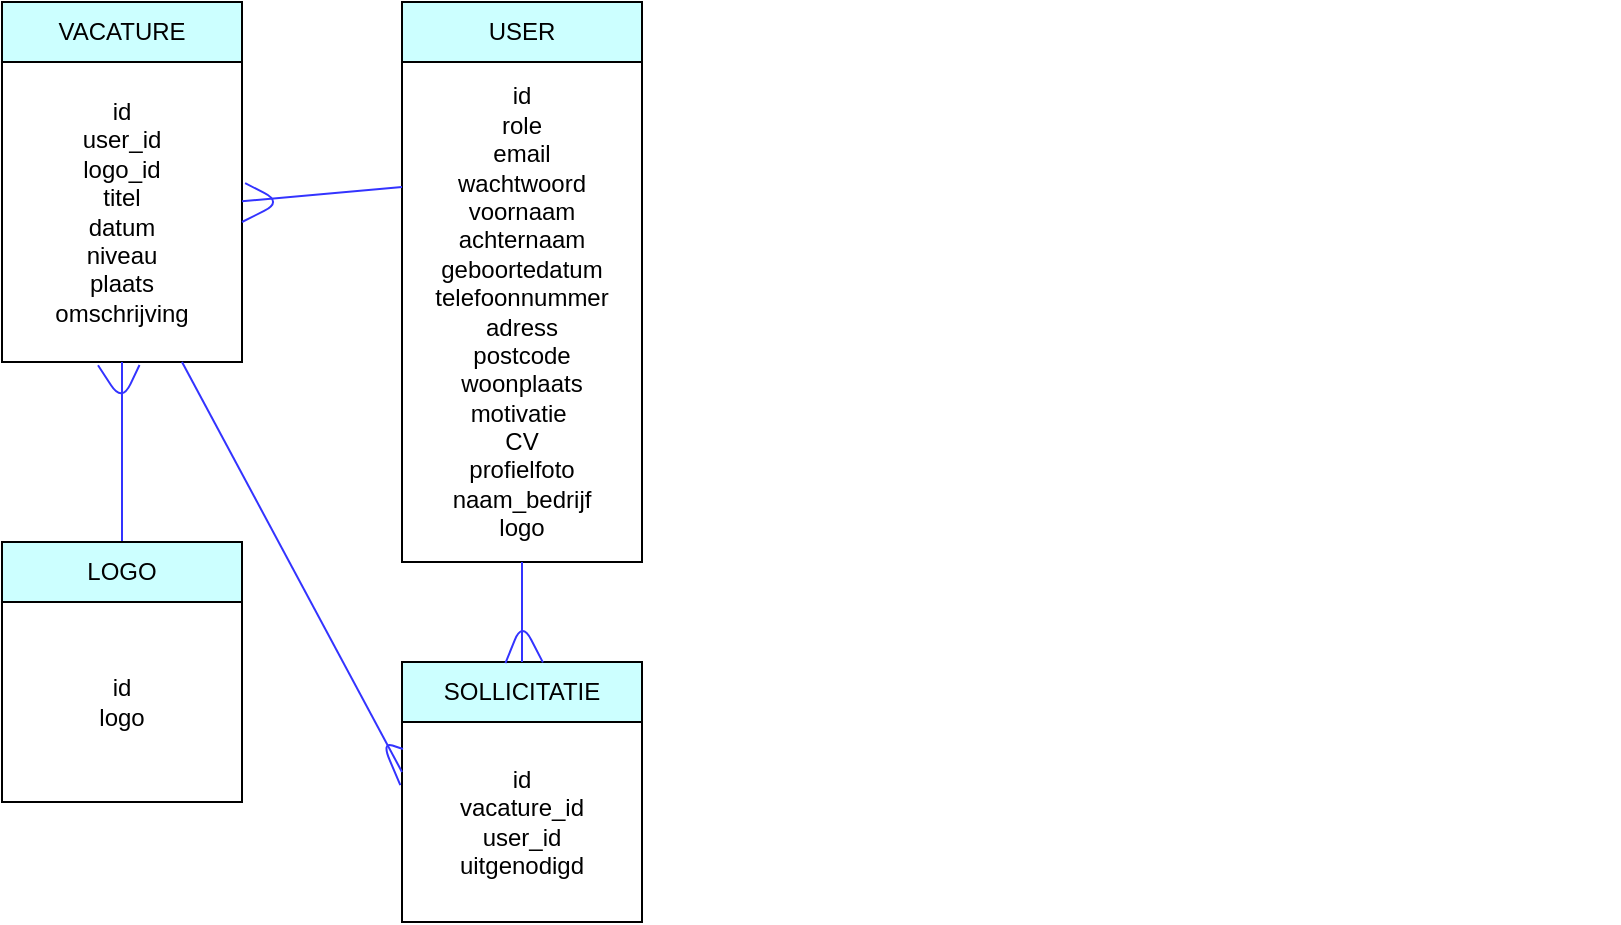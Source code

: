 <mxfile>
    <diagram id="swatAk5gQJxMhcXhR5sl" name="Page-1">
        <mxGraphModel dx="816" dy="424" grid="1" gridSize="10" guides="1" tooltips="1" connect="1" arrows="1" fold="1" page="1" pageScale="1" pageWidth="850" pageHeight="1100" math="0" shadow="0">
            <root>
                <mxCell id="0"/>
                <mxCell id="1" parent="0"/>
                <mxCell id="2" value="id&lt;br&gt;user_id&lt;br&gt;logo_id&lt;br&gt;titel&lt;br&gt;datum&lt;br&gt;niveau&lt;br&gt;plaats&lt;br&gt;omschrijving" style="rounded=0;whiteSpace=wrap;html=1;strokeColor=#000000;fillColor=#FFFFFF;fontColor=#000000;" parent="1" vertex="1">
                    <mxGeometry x="120" y="110" width="120" height="150" as="geometry"/>
                </mxCell>
                <mxCell id="3" value="&lt;font color=&quot;#000000&quot;&gt;VACATURE&lt;/font&gt;" style="rounded=0;whiteSpace=wrap;html=1;fillColor=#CCFFFF;strokeColor=#000000;" parent="1" vertex="1">
                    <mxGeometry x="120" y="80" width="120" height="30" as="geometry"/>
                </mxCell>
                <mxCell id="8" value="&lt;font color=&quot;#000000&quot;&gt;USER&lt;/font&gt;" style="rounded=0;whiteSpace=wrap;html=1;fillColor=#CCFFFF;strokeColor=#000000;" parent="1" vertex="1">
                    <mxGeometry x="320" y="80" width="120" height="30" as="geometry"/>
                </mxCell>
                <mxCell id="9" value="id&lt;br&gt;role&lt;br&gt;email&lt;br&gt;wachtwoord&lt;br&gt;voornaam&lt;br&gt;achternaam&lt;br&gt;geboortedatum&lt;br&gt;telefoonnummer&lt;br&gt;adress&lt;br&gt;postcode&lt;br&gt;woonplaats&lt;br&gt;motivatie&amp;nbsp;&lt;br&gt;CV&lt;br&gt;profielfoto&lt;br&gt;naam_bedrijf&lt;br&gt;logo" style="rounded=0;whiteSpace=wrap;html=1;strokeColor=#000000;fillColor=#FFFFFF;fontColor=#000000;" parent="1" vertex="1">
                    <mxGeometry x="320" y="110" width="120" height="250" as="geometry"/>
                </mxCell>
                <mxCell id="11" value="&lt;font color=&quot;#000000&quot;&gt;SOLLICITATIE&lt;/font&gt;" style="rounded=0;whiteSpace=wrap;html=1;fillColor=#CCFFFF;strokeColor=#000000;" parent="1" vertex="1">
                    <mxGeometry x="320" y="410" width="120" height="30" as="geometry"/>
                </mxCell>
                <mxCell id="12" value="id&lt;br&gt;vacature_id&lt;br&gt;user_id&lt;br&gt;uitgenodigd" style="rounded=0;whiteSpace=wrap;html=1;strokeColor=#000000;fillColor=#FFFFFF;fontColor=#000000;" parent="1" vertex="1">
                    <mxGeometry x="320" y="440" width="120" height="100" as="geometry"/>
                </mxCell>
                <mxCell id="35" value="" style="edgeStyle=none;html=1;" parent="1" edge="1">
                    <mxGeometry relative="1" as="geometry">
                        <mxPoint x="920" y="230" as="sourcePoint"/>
                        <mxPoint x="920" y="230" as="targetPoint"/>
                    </mxGeometry>
                </mxCell>
                <mxCell id="66" value="" style="endArrow=none;html=1;strokeColor=#3333FF;exitX=0.5;exitY=1;exitDx=0;exitDy=0;entryX=0.5;entryY=0;entryDx=0;entryDy=0;" parent="1" source="2" target="83" edge="1">
                    <mxGeometry width="50" height="50" relative="1" as="geometry">
                        <mxPoint x="262.88" y="176.2" as="sourcePoint"/>
                        <mxPoint x="140" y="300" as="targetPoint"/>
                    </mxGeometry>
                </mxCell>
                <mxCell id="83" value="&lt;font color=&quot;#000000&quot;&gt;LOGO&lt;/font&gt;" style="rounded=0;whiteSpace=wrap;html=1;fillColor=#CCFFFF;strokeColor=#000000;" parent="1" vertex="1">
                    <mxGeometry x="120" y="350" width="120" height="30" as="geometry"/>
                </mxCell>
                <mxCell id="84" value="id&lt;br&gt;logo" style="rounded=0;whiteSpace=wrap;html=1;strokeColor=#000000;fillColor=#FFFFFF;fontColor=#000000;" parent="1" vertex="1">
                    <mxGeometry x="120" y="380" width="120" height="100" as="geometry"/>
                </mxCell>
                <mxCell id="85" value="" style="endArrow=none;html=1;strokeColor=#3333FF;exitX=0;exitY=0.25;exitDx=0;exitDy=0;" parent="1" source="9" target="2" edge="1">
                    <mxGeometry width="50" height="50" relative="1" as="geometry">
                        <mxPoint x="310" y="200" as="sourcePoint"/>
                        <mxPoint x="190" y="360" as="targetPoint"/>
                    </mxGeometry>
                </mxCell>
                <mxCell id="86" value="" style="endArrow=none;html=1;strokeColor=#3333FF;exitX=0.5;exitY=1;exitDx=0;exitDy=0;" parent="1" source="9" target="11" edge="1">
                    <mxGeometry width="50" height="50" relative="1" as="geometry">
                        <mxPoint x="430" y="400" as="sourcePoint"/>
                        <mxPoint x="200" y="370" as="targetPoint"/>
                    </mxGeometry>
                </mxCell>
                <mxCell id="87" value="" style="endArrow=none;html=1;strokeColor=#3333FF;exitX=0.75;exitY=1;exitDx=0;exitDy=0;entryX=0;entryY=0.25;entryDx=0;entryDy=0;" parent="1" source="2" target="12" edge="1">
                    <mxGeometry width="50" height="50" relative="1" as="geometry">
                        <mxPoint x="210" y="290.0" as="sourcePoint"/>
                        <mxPoint x="210" y="380" as="targetPoint"/>
                    </mxGeometry>
                </mxCell>
                <mxCell id="88" value="" style="endArrow=none;html=1;strokeColor=#3333FF;exitX=0.573;exitY=1.01;exitDx=0;exitDy=0;entryX=0.4;entryY=1.011;entryDx=0;entryDy=0;exitPerimeter=0;entryPerimeter=0;" parent="1" source="2" target="2" edge="1">
                    <mxGeometry width="50" height="50" relative="1" as="geometry">
                        <mxPoint x="220" y="300.0" as="sourcePoint"/>
                        <mxPoint x="220" y="390" as="targetPoint"/>
                        <Array as="points">
                            <mxPoint x="180" y="280"/>
                        </Array>
                    </mxGeometry>
                </mxCell>
                <mxCell id="90" value="" style="endArrow=none;html=1;strokeColor=#3333FF;exitX=0.587;exitY=0.006;exitDx=0;exitDy=0;entryX=0.431;entryY=0.019;entryDx=0;entryDy=0;entryPerimeter=0;exitPerimeter=0;" parent="1" source="11" target="11" edge="1">
                    <mxGeometry width="50" height="50" relative="1" as="geometry">
                        <mxPoint x="240" y="320.0" as="sourcePoint"/>
                        <mxPoint x="240" y="410" as="targetPoint"/>
                        <Array as="points">
                            <mxPoint x="380" y="390"/>
                        </Array>
                    </mxGeometry>
                </mxCell>
                <mxCell id="91" value="" style="endArrow=none;html=1;strokeColor=#3333FF;exitX=1.013;exitY=0.404;exitDx=0;exitDy=0;exitPerimeter=0;" parent="1" source="2" target="2" edge="1">
                    <mxGeometry width="50" height="50" relative="1" as="geometry">
                        <mxPoint x="250" y="330.0" as="sourcePoint"/>
                        <mxPoint x="250" y="420" as="targetPoint"/>
                        <Array as="points">
                            <mxPoint x="260" y="180"/>
                            <mxPoint x="240" y="190"/>
                        </Array>
                    </mxGeometry>
                </mxCell>
                <mxCell id="92" value="" style="endArrow=none;html=1;strokeColor=#3333FF;exitX=0.004;exitY=0.135;exitDx=0;exitDy=0;entryX=-0.007;entryY=0.316;entryDx=0;entryDy=0;entryPerimeter=0;exitPerimeter=0;" parent="1" source="12" target="12" edge="1">
                    <mxGeometry width="50" height="50" relative="1" as="geometry">
                        <mxPoint x="260" y="340.0" as="sourcePoint"/>
                        <mxPoint x="260" y="430" as="targetPoint"/>
                        <Array as="points">
                            <mxPoint x="310" y="450"/>
                        </Array>
                    </mxGeometry>
                </mxCell>
            </root>
        </mxGraphModel>
    </diagram>
</mxfile>